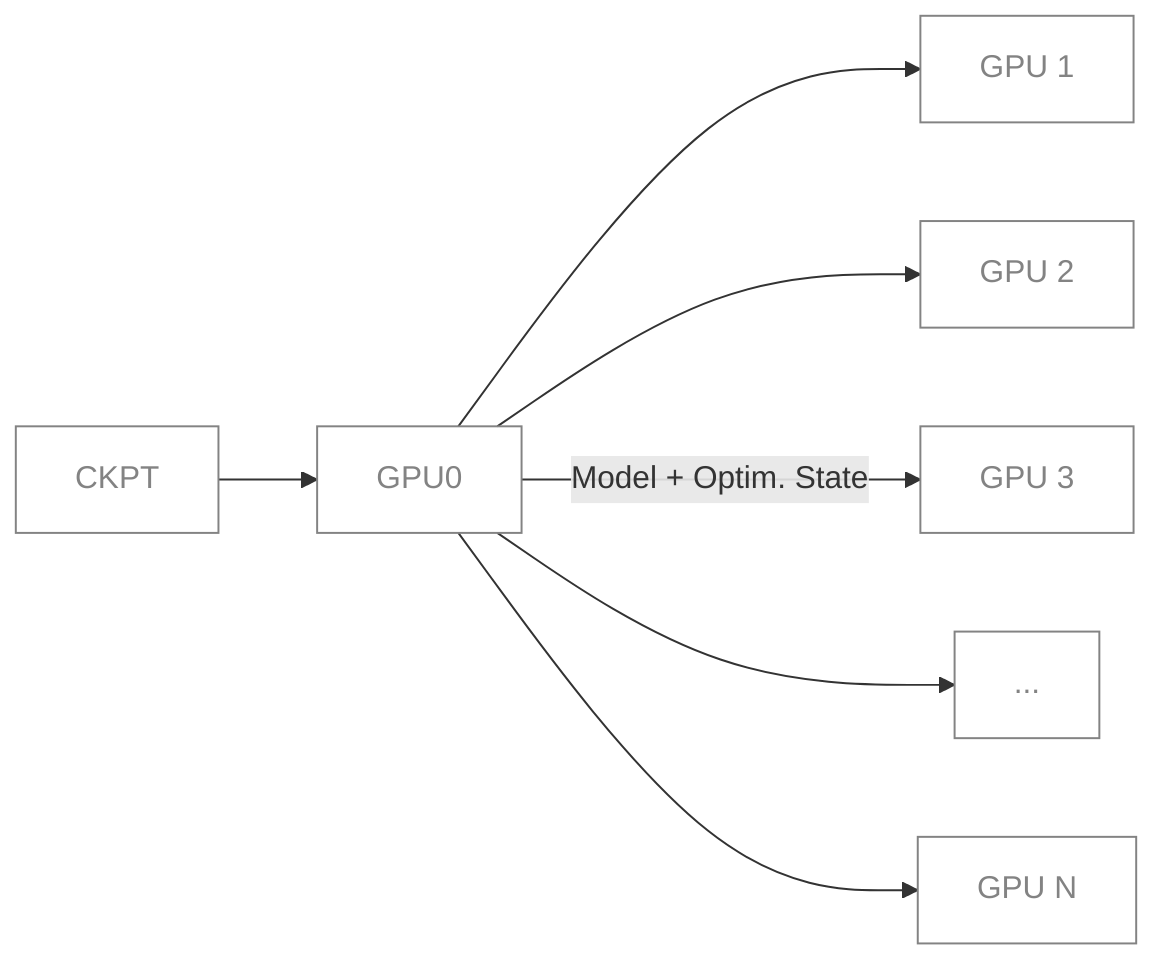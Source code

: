 flowchart LR
  0["GPU0"] --> 1["GPU 1"]
  CKPT --> 0
  0 --> 2["GPU 2"]
  0 --Model + Optim. State-->3["GPU 3"]
  0 --> X["`...`"]
  0 --> N["GPU N"]
classDef text fill:#CCCCCC02,stroke:#838383,stroke-width:0px,color:#838383,font-weight:500
classDef block fill:#CCCCCC02,stroke:#838383,stroke-width:1px,font-weight:500,color:#838383
class 0,1,2,3,N,X,CKPT block
